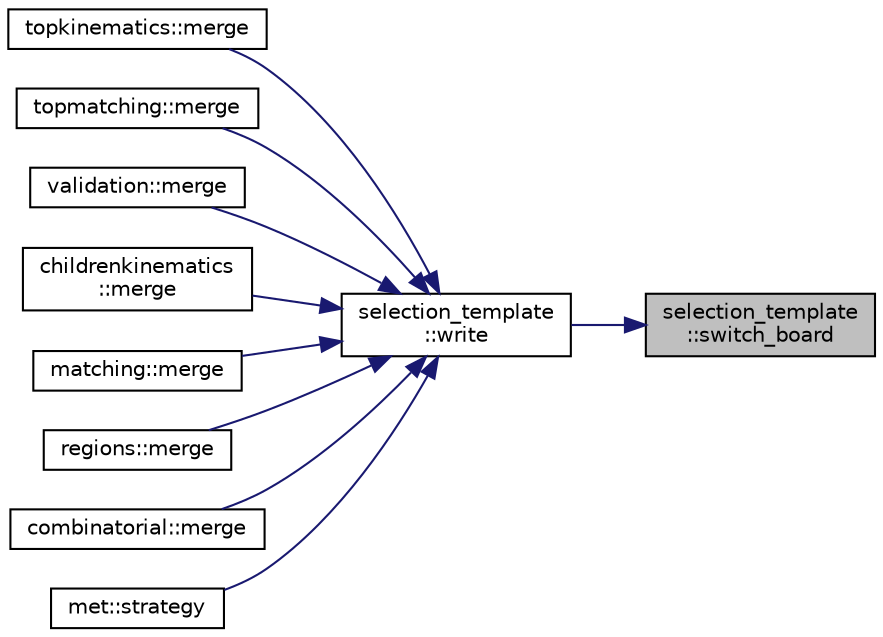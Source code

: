 digraph "selection_template::switch_board"
{
 // INTERACTIVE_SVG=YES
 // LATEX_PDF_SIZE
  edge [fontname="Helvetica",fontsize="10",labelfontname="Helvetica",labelfontsize="10"];
  node [fontname="Helvetica",fontsize="10",shape=record];
  rankdir="RL";
  Node1 [label="selection_template\l::switch_board",height=0.2,width=0.4,color="black", fillcolor="grey75", style="filled", fontcolor="black",tooltip=" "];
  Node1 -> Node2 [dir="back",color="midnightblue",fontsize="10",style="solid",fontname="Helvetica"];
  Node2 [label="selection_template\l::write",height=0.2,width=0.4,color="black", fillcolor="white", style="filled",URL="$classselection__template.html#ae5606e994231fae57abe42e4f0ec6202",tooltip=" "];
  Node2 -> Node3 [dir="back",color="midnightblue",fontsize="10",style="solid",fontname="Helvetica"];
  Node3 [label="topkinematics::merge",height=0.2,width=0.4,color="black", fillcolor="white", style="filled",URL="$classtopkinematics.html#a5e34069a535a6ea4914bc0a22792582b",tooltip=" "];
  Node2 -> Node4 [dir="back",color="midnightblue",fontsize="10",style="solid",fontname="Helvetica"];
  Node4 [label="topmatching::merge",height=0.2,width=0.4,color="black", fillcolor="white", style="filled",URL="$classtopmatching.html#af2e67b27bf5c2cb999bb03c432bd0b5d",tooltip=" "];
  Node2 -> Node5 [dir="back",color="midnightblue",fontsize="10",style="solid",fontname="Helvetica"];
  Node5 [label="validation::merge",height=0.2,width=0.4,color="black", fillcolor="white", style="filled",URL="$classvalidation.html#a5bc9aad76ca75e21e70d5cf4e48c31e4",tooltip=" "];
  Node2 -> Node6 [dir="back",color="midnightblue",fontsize="10",style="solid",fontname="Helvetica"];
  Node6 [label="childrenkinematics\l::merge",height=0.2,width=0.4,color="black", fillcolor="white", style="filled",URL="$classchildrenkinematics.html#ac92b71da90a3ea4f996cb7a578efcb9b",tooltip=" "];
  Node2 -> Node7 [dir="back",color="midnightblue",fontsize="10",style="solid",fontname="Helvetica"];
  Node7 [label="matching::merge",height=0.2,width=0.4,color="black", fillcolor="white", style="filled",URL="$classmatching.html#a87394c2320fa7c7fc07cd58fe7c5b8d0",tooltip=" "];
  Node2 -> Node8 [dir="back",color="midnightblue",fontsize="10",style="solid",fontname="Helvetica"];
  Node8 [label="regions::merge",height=0.2,width=0.4,color="black", fillcolor="white", style="filled",URL="$classregions.html#aefc0916bc31bfb139b311846a0e33c3a",tooltip=" "];
  Node2 -> Node9 [dir="back",color="midnightblue",fontsize="10",style="solid",fontname="Helvetica"];
  Node9 [label="combinatorial::merge",height=0.2,width=0.4,color="black", fillcolor="white", style="filled",URL="$classcombinatorial.html#afcb3e3c3c11238a745f3e591162a7ae0",tooltip=" "];
  Node2 -> Node10 [dir="back",color="midnightblue",fontsize="10",style="solid",fontname="Helvetica"];
  Node10 [label="met::strategy",height=0.2,width=0.4,color="black", fillcolor="white", style="filled",URL="$classmet.html#a54e4795f6e1387cd2aa9e259ef147f3c",tooltip=" "];
}
